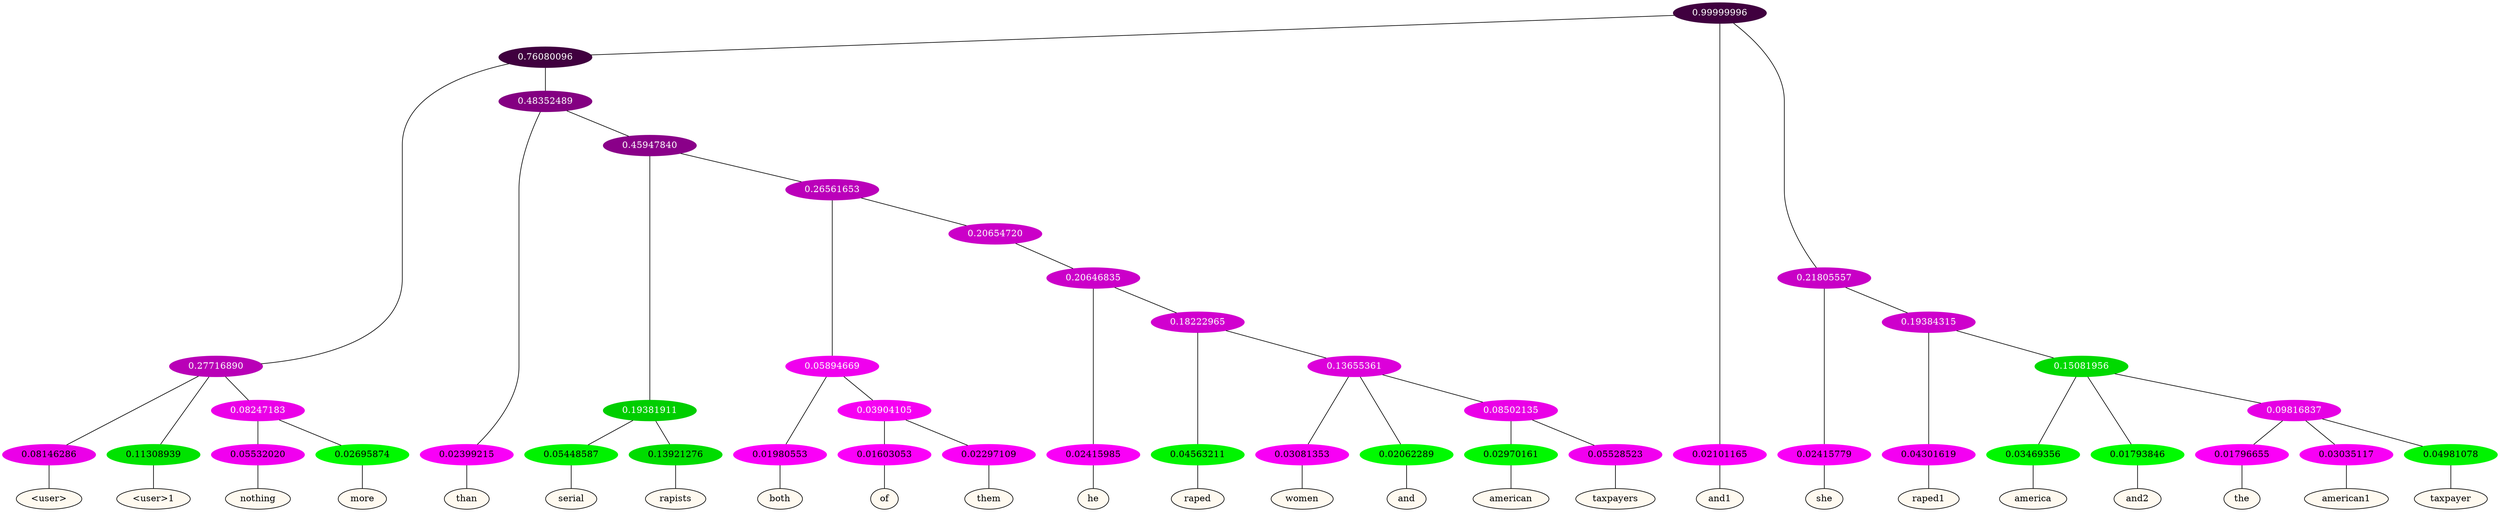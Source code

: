 graph {
	node [format=png height=0.15 nodesep=0.001 ordering=out overlap=prism overlap_scaling=0.01 ranksep=0.001 ratio=0.2 style=filled width=0.15]
	{
		rank=same
		a_w_8 [label="\<user\>" color=black fillcolor=floralwhite style="filled,solid"]
		a_w_9 [label="\<user\>1" color=black fillcolor=floralwhite style="filled,solid"]
		a_w_15 [label=nothing color=black fillcolor=floralwhite style="filled,solid"]
		a_w_16 [label=more color=black fillcolor=floralwhite style="filled,solid"]
		a_w_11 [label=than color=black fillcolor=floralwhite style="filled,solid"]
		a_w_22 [label=serial color=black fillcolor=floralwhite style="filled,solid"]
		a_w_23 [label=rapists color=black fillcolor=floralwhite style="filled,solid"]
		a_w_29 [label=both color=black fillcolor=floralwhite style="filled,solid"]
		a_w_32 [label=of color=black fillcolor=floralwhite style="filled,solid"]
		a_w_33 [label=them color=black fillcolor=floralwhite style="filled,solid"]
		a_w_34 [label=he color=black fillcolor=floralwhite style="filled,solid"]
		a_w_36 [label=raped color=black fillcolor=floralwhite style="filled,solid"]
		a_w_38 [label=women color=black fillcolor=floralwhite style="filled,solid"]
		a_w_39 [label=and color=black fillcolor=floralwhite style="filled,solid"]
		a_w_41 [label=american color=black fillcolor=floralwhite style="filled,solid"]
		a_w_42 [label=taxpayers color=black fillcolor=floralwhite style="filled,solid"]
		a_w_2 [label=and1 color=black fillcolor=floralwhite style="filled,solid"]
		a_w_6 [label=she color=black fillcolor=floralwhite style="filled,solid"]
		a_w_13 [label=raped1 color=black fillcolor=floralwhite style="filled,solid"]
		a_w_19 [label=america color=black fillcolor=floralwhite style="filled,solid"]
		a_w_20 [label=and2 color=black fillcolor=floralwhite style="filled,solid"]
		a_w_26 [label=the color=black fillcolor=floralwhite style="filled,solid"]
		a_w_27 [label=american1 color=black fillcolor=floralwhite style="filled,solid"]
		a_w_28 [label=taxpayer color=black fillcolor=floralwhite style="filled,solid"]
	}
	a_n_8 -- a_w_8
	a_n_9 -- a_w_9
	a_n_15 -- a_w_15
	a_n_16 -- a_w_16
	a_n_11 -- a_w_11
	a_n_22 -- a_w_22
	a_n_23 -- a_w_23
	a_n_29 -- a_w_29
	a_n_32 -- a_w_32
	a_n_33 -- a_w_33
	a_n_34 -- a_w_34
	a_n_36 -- a_w_36
	a_n_38 -- a_w_38
	a_n_39 -- a_w_39
	a_n_41 -- a_w_41
	a_n_42 -- a_w_42
	a_n_2 -- a_w_2
	a_n_6 -- a_w_6
	a_n_13 -- a_w_13
	a_n_19 -- a_w_19
	a_n_20 -- a_w_20
	a_n_26 -- a_w_26
	a_n_27 -- a_w_27
	a_n_28 -- a_w_28
	{
		rank=same
		a_n_8 [label=0.08146286 color="0.835 1.000 0.919" fontcolor=black]
		a_n_9 [label=0.11308939 color="0.334 1.000 0.887" fontcolor=black]
		a_n_15 [label=0.05532020 color="0.835 1.000 0.945" fontcolor=black]
		a_n_16 [label=0.02695874 color="0.334 1.000 0.973" fontcolor=black]
		a_n_11 [label=0.02399215 color="0.835 1.000 0.976" fontcolor=black]
		a_n_22 [label=0.05448587 color="0.334 1.000 0.946" fontcolor=black]
		a_n_23 [label=0.13921276 color="0.334 1.000 0.861" fontcolor=black]
		a_n_29 [label=0.01980553 color="0.835 1.000 0.980" fontcolor=black]
		a_n_32 [label=0.01603053 color="0.835 1.000 0.984" fontcolor=black]
		a_n_33 [label=0.02297109 color="0.835 1.000 0.977" fontcolor=black]
		a_n_34 [label=0.02415985 color="0.835 1.000 0.976" fontcolor=black]
		a_n_36 [label=0.04563211 color="0.334 1.000 0.954" fontcolor=black]
		a_n_38 [label=0.03081353 color="0.835 1.000 0.969" fontcolor=black]
		a_n_39 [label=0.02062289 color="0.334 1.000 0.979" fontcolor=black]
		a_n_41 [label=0.02970161 color="0.334 1.000 0.970" fontcolor=black]
		a_n_42 [label=0.05528523 color="0.835 1.000 0.945" fontcolor=black]
		a_n_2 [label=0.02101165 color="0.835 1.000 0.979" fontcolor=black]
		a_n_6 [label=0.02415779 color="0.835 1.000 0.976" fontcolor=black]
		a_n_13 [label=0.04301619 color="0.835 1.000 0.957" fontcolor=black]
		a_n_19 [label=0.03469356 color="0.334 1.000 0.965" fontcolor=black]
		a_n_20 [label=0.01793846 color="0.334 1.000 0.982" fontcolor=black]
		a_n_26 [label=0.01796655 color="0.835 1.000 0.982" fontcolor=black]
		a_n_27 [label=0.03035117 color="0.835 1.000 0.970" fontcolor=black]
		a_n_28 [label=0.04981078 color="0.334 1.000 0.950" fontcolor=black]
	}
	a_n_0 [label=0.99999996 color="0.835 1.000 0.250" fontcolor=grey99]
	a_n_1 [label=0.76080096 color="0.835 1.000 0.250" fontcolor=grey99]
	a_n_0 -- a_n_1
	a_n_0 -- a_n_2
	a_n_3 [label=0.21805557 color="0.835 1.000 0.782" fontcolor=grey99]
	a_n_0 -- a_n_3
	a_n_4 [label=0.27716890 color="0.835 1.000 0.723" fontcolor=grey99]
	a_n_1 -- a_n_4
	a_n_5 [label=0.48352489 color="0.835 1.000 0.516" fontcolor=grey99]
	a_n_1 -- a_n_5
	a_n_3 -- a_n_6
	a_n_7 [label=0.19384315 color="0.835 1.000 0.806" fontcolor=grey99]
	a_n_3 -- a_n_7
	a_n_4 -- a_n_8
	a_n_4 -- a_n_9
	a_n_10 [label=0.08247183 color="0.835 1.000 0.918" fontcolor=grey99]
	a_n_4 -- a_n_10
	a_n_5 -- a_n_11
	a_n_12 [label=0.45947840 color="0.835 1.000 0.541" fontcolor=grey99]
	a_n_5 -- a_n_12
	a_n_7 -- a_n_13
	a_n_14 [label=0.15081956 color="0.334 1.000 0.849" fontcolor=grey99]
	a_n_7 -- a_n_14
	a_n_10 -- a_n_15
	a_n_10 -- a_n_16
	a_n_17 [label=0.19381911 color="0.334 1.000 0.806" fontcolor=grey99]
	a_n_12 -- a_n_17
	a_n_18 [label=0.26561653 color="0.835 1.000 0.734" fontcolor=grey99]
	a_n_12 -- a_n_18
	a_n_14 -- a_n_19
	a_n_14 -- a_n_20
	a_n_21 [label=0.09816837 color="0.835 1.000 0.902" fontcolor=grey99]
	a_n_14 -- a_n_21
	a_n_17 -- a_n_22
	a_n_17 -- a_n_23
	a_n_24 [label=0.05894669 color="0.835 1.000 0.941" fontcolor=grey99]
	a_n_18 -- a_n_24
	a_n_25 [label=0.20654720 color="0.835 1.000 0.793" fontcolor=grey99]
	a_n_18 -- a_n_25
	a_n_21 -- a_n_26
	a_n_21 -- a_n_27
	a_n_21 -- a_n_28
	a_n_24 -- a_n_29
	a_n_30 [label=0.03904105 color="0.835 1.000 0.961" fontcolor=grey99]
	a_n_24 -- a_n_30
	a_n_31 [label=0.20646835 color="0.835 1.000 0.794" fontcolor=grey99]
	a_n_25 -- a_n_31
	a_n_30 -- a_n_32
	a_n_30 -- a_n_33
	a_n_31 -- a_n_34
	a_n_35 [label=0.18222965 color="0.835 1.000 0.818" fontcolor=grey99]
	a_n_31 -- a_n_35
	a_n_35 -- a_n_36
	a_n_37 [label=0.13655361 color="0.835 1.000 0.863" fontcolor=grey99]
	a_n_35 -- a_n_37
	a_n_37 -- a_n_38
	a_n_37 -- a_n_39
	a_n_40 [label=0.08502135 color="0.835 1.000 0.915" fontcolor=grey99]
	a_n_37 -- a_n_40
	a_n_40 -- a_n_41
	a_n_40 -- a_n_42
}
